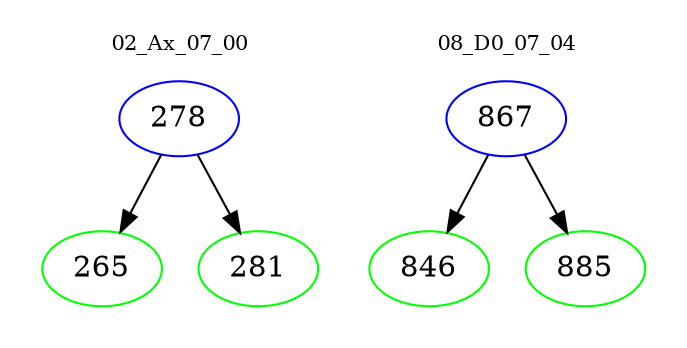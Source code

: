 digraph{
subgraph cluster_0 {
color = white
label = "02_Ax_07_00";
fontsize=10;
T0_278 [label="278", color="blue"]
T0_278 -> T0_265 [color="black"]
T0_265 [label="265", color="green"]
T0_278 -> T0_281 [color="black"]
T0_281 [label="281", color="green"]
}
subgraph cluster_1 {
color = white
label = "08_D0_07_04";
fontsize=10;
T1_867 [label="867", color="blue"]
T1_867 -> T1_846 [color="black"]
T1_846 [label="846", color="green"]
T1_867 -> T1_885 [color="black"]
T1_885 [label="885", color="green"]
}
}
